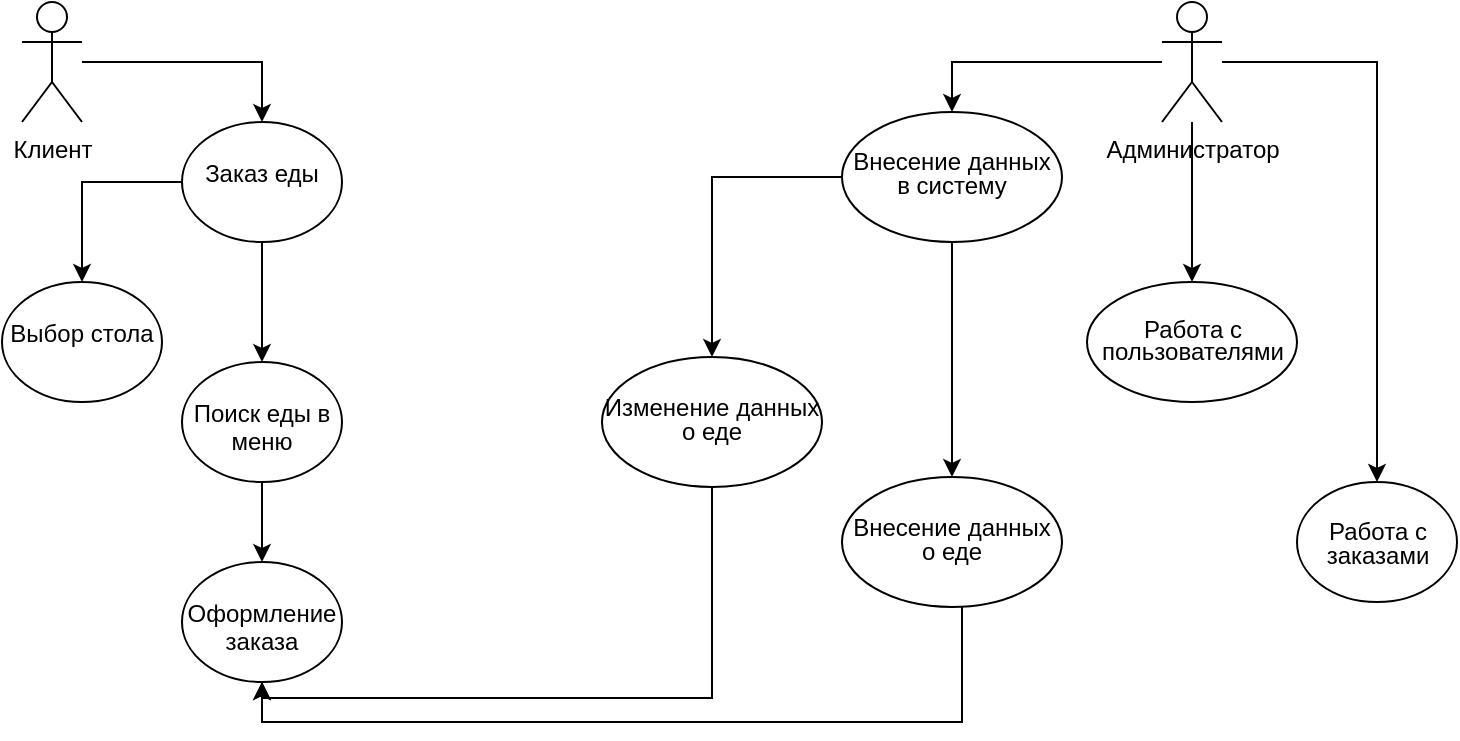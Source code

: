 <mxfile version="24.5.2" type="device">
  <diagram name="Page-1" id="e7e014a7-5840-1c2e-5031-d8a46d1fe8dd">
    <mxGraphModel dx="875" dy="464" grid="1" gridSize="10" guides="1" tooltips="1" connect="1" arrows="1" fold="1" page="1" pageScale="1" pageWidth="1169" pageHeight="826" background="none" math="0" shadow="0">
      <root>
        <mxCell id="0" />
        <mxCell id="1" parent="0" />
        <mxCell id="x1VH87lKHS1Q5bHdnwrf-48" value="" style="edgeStyle=orthogonalEdgeStyle;rounded=0;orthogonalLoop=1;jettySize=auto;html=1;" edge="1" parent="1" source="x1VH87lKHS1Q5bHdnwrf-41" target="x1VH87lKHS1Q5bHdnwrf-47">
          <mxGeometry relative="1" as="geometry">
            <Array as="points">
              <mxPoint x="200" y="70" />
            </Array>
          </mxGeometry>
        </mxCell>
        <mxCell id="x1VH87lKHS1Q5bHdnwrf-41" value="Клиент" style="shape=umlActor;verticalLabelPosition=bottom;verticalAlign=top;html=1;outlineConnect=0;" vertex="1" parent="1">
          <mxGeometry x="80" y="40" width="30" height="60" as="geometry" />
        </mxCell>
        <mxCell id="x1VH87lKHS1Q5bHdnwrf-56" value="" style="edgeStyle=orthogonalEdgeStyle;rounded=0;orthogonalLoop=1;jettySize=auto;html=1;" edge="1" parent="1" source="x1VH87lKHS1Q5bHdnwrf-42" target="x1VH87lKHS1Q5bHdnwrf-55">
          <mxGeometry relative="1" as="geometry">
            <Array as="points">
              <mxPoint x="545" y="70" />
            </Array>
          </mxGeometry>
        </mxCell>
        <mxCell id="x1VH87lKHS1Q5bHdnwrf-60" value="" style="edgeStyle=orthogonalEdgeStyle;rounded=0;orthogonalLoop=1;jettySize=auto;html=1;" edge="1" parent="1" source="x1VH87lKHS1Q5bHdnwrf-42" target="x1VH87lKHS1Q5bHdnwrf-59">
          <mxGeometry relative="1" as="geometry" />
        </mxCell>
        <mxCell id="x1VH87lKHS1Q5bHdnwrf-62" value="" style="edgeStyle=orthogonalEdgeStyle;rounded=0;orthogonalLoop=1;jettySize=auto;html=1;" edge="1" parent="1" source="x1VH87lKHS1Q5bHdnwrf-42" target="x1VH87lKHS1Q5bHdnwrf-61">
          <mxGeometry relative="1" as="geometry" />
        </mxCell>
        <mxCell id="x1VH87lKHS1Q5bHdnwrf-42" value="Администратор" style="shape=umlActor;verticalLabelPosition=bottom;verticalAlign=top;html=1;outlineConnect=0;" vertex="1" parent="1">
          <mxGeometry x="650" y="40" width="30" height="60" as="geometry" />
        </mxCell>
        <mxCell id="x1VH87lKHS1Q5bHdnwrf-50" value="" style="edgeStyle=orthogonalEdgeStyle;rounded=0;orthogonalLoop=1;jettySize=auto;html=1;entryX=0.5;entryY=0;entryDx=0;entryDy=0;" edge="1" parent="1" target="x1VH87lKHS1Q5bHdnwrf-49">
          <mxGeometry relative="1" as="geometry">
            <mxPoint x="162.288" y="130" as="sourcePoint" />
            <mxPoint x="110" y="170" as="targetPoint" />
            <Array as="points">
              <mxPoint x="110" y="130" />
            </Array>
          </mxGeometry>
        </mxCell>
        <mxCell id="x1VH87lKHS1Q5bHdnwrf-52" value="" style="edgeStyle=orthogonalEdgeStyle;rounded=0;orthogonalLoop=1;jettySize=auto;html=1;" edge="1" parent="1" source="x1VH87lKHS1Q5bHdnwrf-47" target="x1VH87lKHS1Q5bHdnwrf-51">
          <mxGeometry relative="1" as="geometry" />
        </mxCell>
        <mxCell id="x1VH87lKHS1Q5bHdnwrf-47" value="&lt;p style=&quot;line-height: 120%;&quot;&gt;Заказ еды&lt;/p&gt;" style="ellipse;whiteSpace=wrap;html=1;verticalAlign=top;align=center;" vertex="1" parent="1">
          <mxGeometry x="160" y="100" width="80" height="60" as="geometry" />
        </mxCell>
        <mxCell id="x1VH87lKHS1Q5bHdnwrf-49" value="&lt;p style=&quot;line-height: 120%;&quot;&gt;Выбор стола&lt;/p&gt;" style="ellipse;whiteSpace=wrap;html=1;verticalAlign=top;align=center;" vertex="1" parent="1">
          <mxGeometry x="70" y="180" width="80" height="60" as="geometry" />
        </mxCell>
        <mxCell id="x1VH87lKHS1Q5bHdnwrf-54" value="" style="edgeStyle=orthogonalEdgeStyle;rounded=0;orthogonalLoop=1;jettySize=auto;html=1;" edge="1" parent="1" source="x1VH87lKHS1Q5bHdnwrf-51" target="x1VH87lKHS1Q5bHdnwrf-53">
          <mxGeometry relative="1" as="geometry" />
        </mxCell>
        <mxCell id="x1VH87lKHS1Q5bHdnwrf-51" value="&lt;p style=&quot;line-height: 120%;&quot;&gt;Поиск еды в меню&lt;/p&gt;" style="ellipse;whiteSpace=wrap;html=1;verticalAlign=top;align=center;" vertex="1" parent="1">
          <mxGeometry x="160" y="220" width="80" height="60" as="geometry" />
        </mxCell>
        <mxCell id="x1VH87lKHS1Q5bHdnwrf-53" value="&lt;p style=&quot;line-height: 120%;&quot;&gt;Оформление заказа&lt;/p&gt;" style="ellipse;whiteSpace=wrap;html=1;verticalAlign=top;align=center;" vertex="1" parent="1">
          <mxGeometry x="160" y="320" width="80" height="60" as="geometry" />
        </mxCell>
        <mxCell id="x1VH87lKHS1Q5bHdnwrf-58" value="" style="edgeStyle=orthogonalEdgeStyle;rounded=0;orthogonalLoop=1;jettySize=auto;html=1;" edge="1" parent="1" source="x1VH87lKHS1Q5bHdnwrf-55" target="x1VH87lKHS1Q5bHdnwrf-57">
          <mxGeometry relative="1" as="geometry" />
        </mxCell>
        <mxCell id="x1VH87lKHS1Q5bHdnwrf-64" value="" style="edgeStyle=orthogonalEdgeStyle;rounded=0;orthogonalLoop=1;jettySize=auto;html=1;" edge="1" parent="1" source="x1VH87lKHS1Q5bHdnwrf-55" target="x1VH87lKHS1Q5bHdnwrf-63">
          <mxGeometry relative="1" as="geometry" />
        </mxCell>
        <mxCell id="x1VH87lKHS1Q5bHdnwrf-55" value="&lt;p style=&quot;line-height: 100%;&quot;&gt;Внесение данных &lt;br&gt;в систему&lt;/p&gt;" style="ellipse;whiteSpace=wrap;html=1;verticalAlign=top;" vertex="1" parent="1">
          <mxGeometry x="490" y="95" width="110" height="65" as="geometry" />
        </mxCell>
        <mxCell id="x1VH87lKHS1Q5bHdnwrf-65" style="edgeStyle=orthogonalEdgeStyle;rounded=0;orthogonalLoop=1;jettySize=auto;html=1;entryX=0.5;entryY=1;entryDx=0;entryDy=0;" edge="1" parent="1" source="x1VH87lKHS1Q5bHdnwrf-57" target="x1VH87lKHS1Q5bHdnwrf-53">
          <mxGeometry relative="1" as="geometry">
            <Array as="points">
              <mxPoint x="550" y="400" />
              <mxPoint x="200" y="400" />
            </Array>
          </mxGeometry>
        </mxCell>
        <mxCell id="x1VH87lKHS1Q5bHdnwrf-57" value="&lt;p style=&quot;line-height: 100%;&quot;&gt;Внесение данных о еде&lt;/p&gt;" style="ellipse;whiteSpace=wrap;html=1;verticalAlign=top;" vertex="1" parent="1">
          <mxGeometry x="490" y="277.5" width="110" height="65" as="geometry" />
        </mxCell>
        <mxCell id="x1VH87lKHS1Q5bHdnwrf-59" value="&lt;p style=&quot;line-height: 90%;&quot;&gt;Работа с пользователями&lt;/p&gt;" style="ellipse;whiteSpace=wrap;html=1;verticalAlign=top;" vertex="1" parent="1">
          <mxGeometry x="612.5" y="180" width="105" height="60" as="geometry" />
        </mxCell>
        <mxCell id="x1VH87lKHS1Q5bHdnwrf-61" value="&lt;p style=&quot;line-height: 100%;&quot;&gt;Работа с заказами&lt;/p&gt;" style="ellipse;whiteSpace=wrap;html=1;verticalAlign=top;" vertex="1" parent="1">
          <mxGeometry x="717.5" y="280" width="80" height="60" as="geometry" />
        </mxCell>
        <mxCell id="x1VH87lKHS1Q5bHdnwrf-66" style="edgeStyle=orthogonalEdgeStyle;rounded=0;orthogonalLoop=1;jettySize=auto;html=1;entryX=0.5;entryY=1;entryDx=0;entryDy=0;exitX=0.5;exitY=1;exitDx=0;exitDy=0;" edge="1" parent="1" source="x1VH87lKHS1Q5bHdnwrf-63" target="x1VH87lKHS1Q5bHdnwrf-53">
          <mxGeometry relative="1" as="geometry">
            <mxPoint x="200" y="387.5" as="targetPoint" />
            <mxPoint x="425" y="350" as="sourcePoint" />
            <Array as="points">
              <mxPoint x="425" y="388" />
              <mxPoint x="200" y="388" />
            </Array>
          </mxGeometry>
        </mxCell>
        <mxCell id="x1VH87lKHS1Q5bHdnwrf-63" value="&lt;p style=&quot;line-height: 100%;&quot;&gt;Изменение данных о еде&lt;/p&gt;" style="ellipse;whiteSpace=wrap;html=1;verticalAlign=top;" vertex="1" parent="1">
          <mxGeometry x="370" y="217.5" width="110" height="65" as="geometry" />
        </mxCell>
      </root>
    </mxGraphModel>
  </diagram>
</mxfile>
